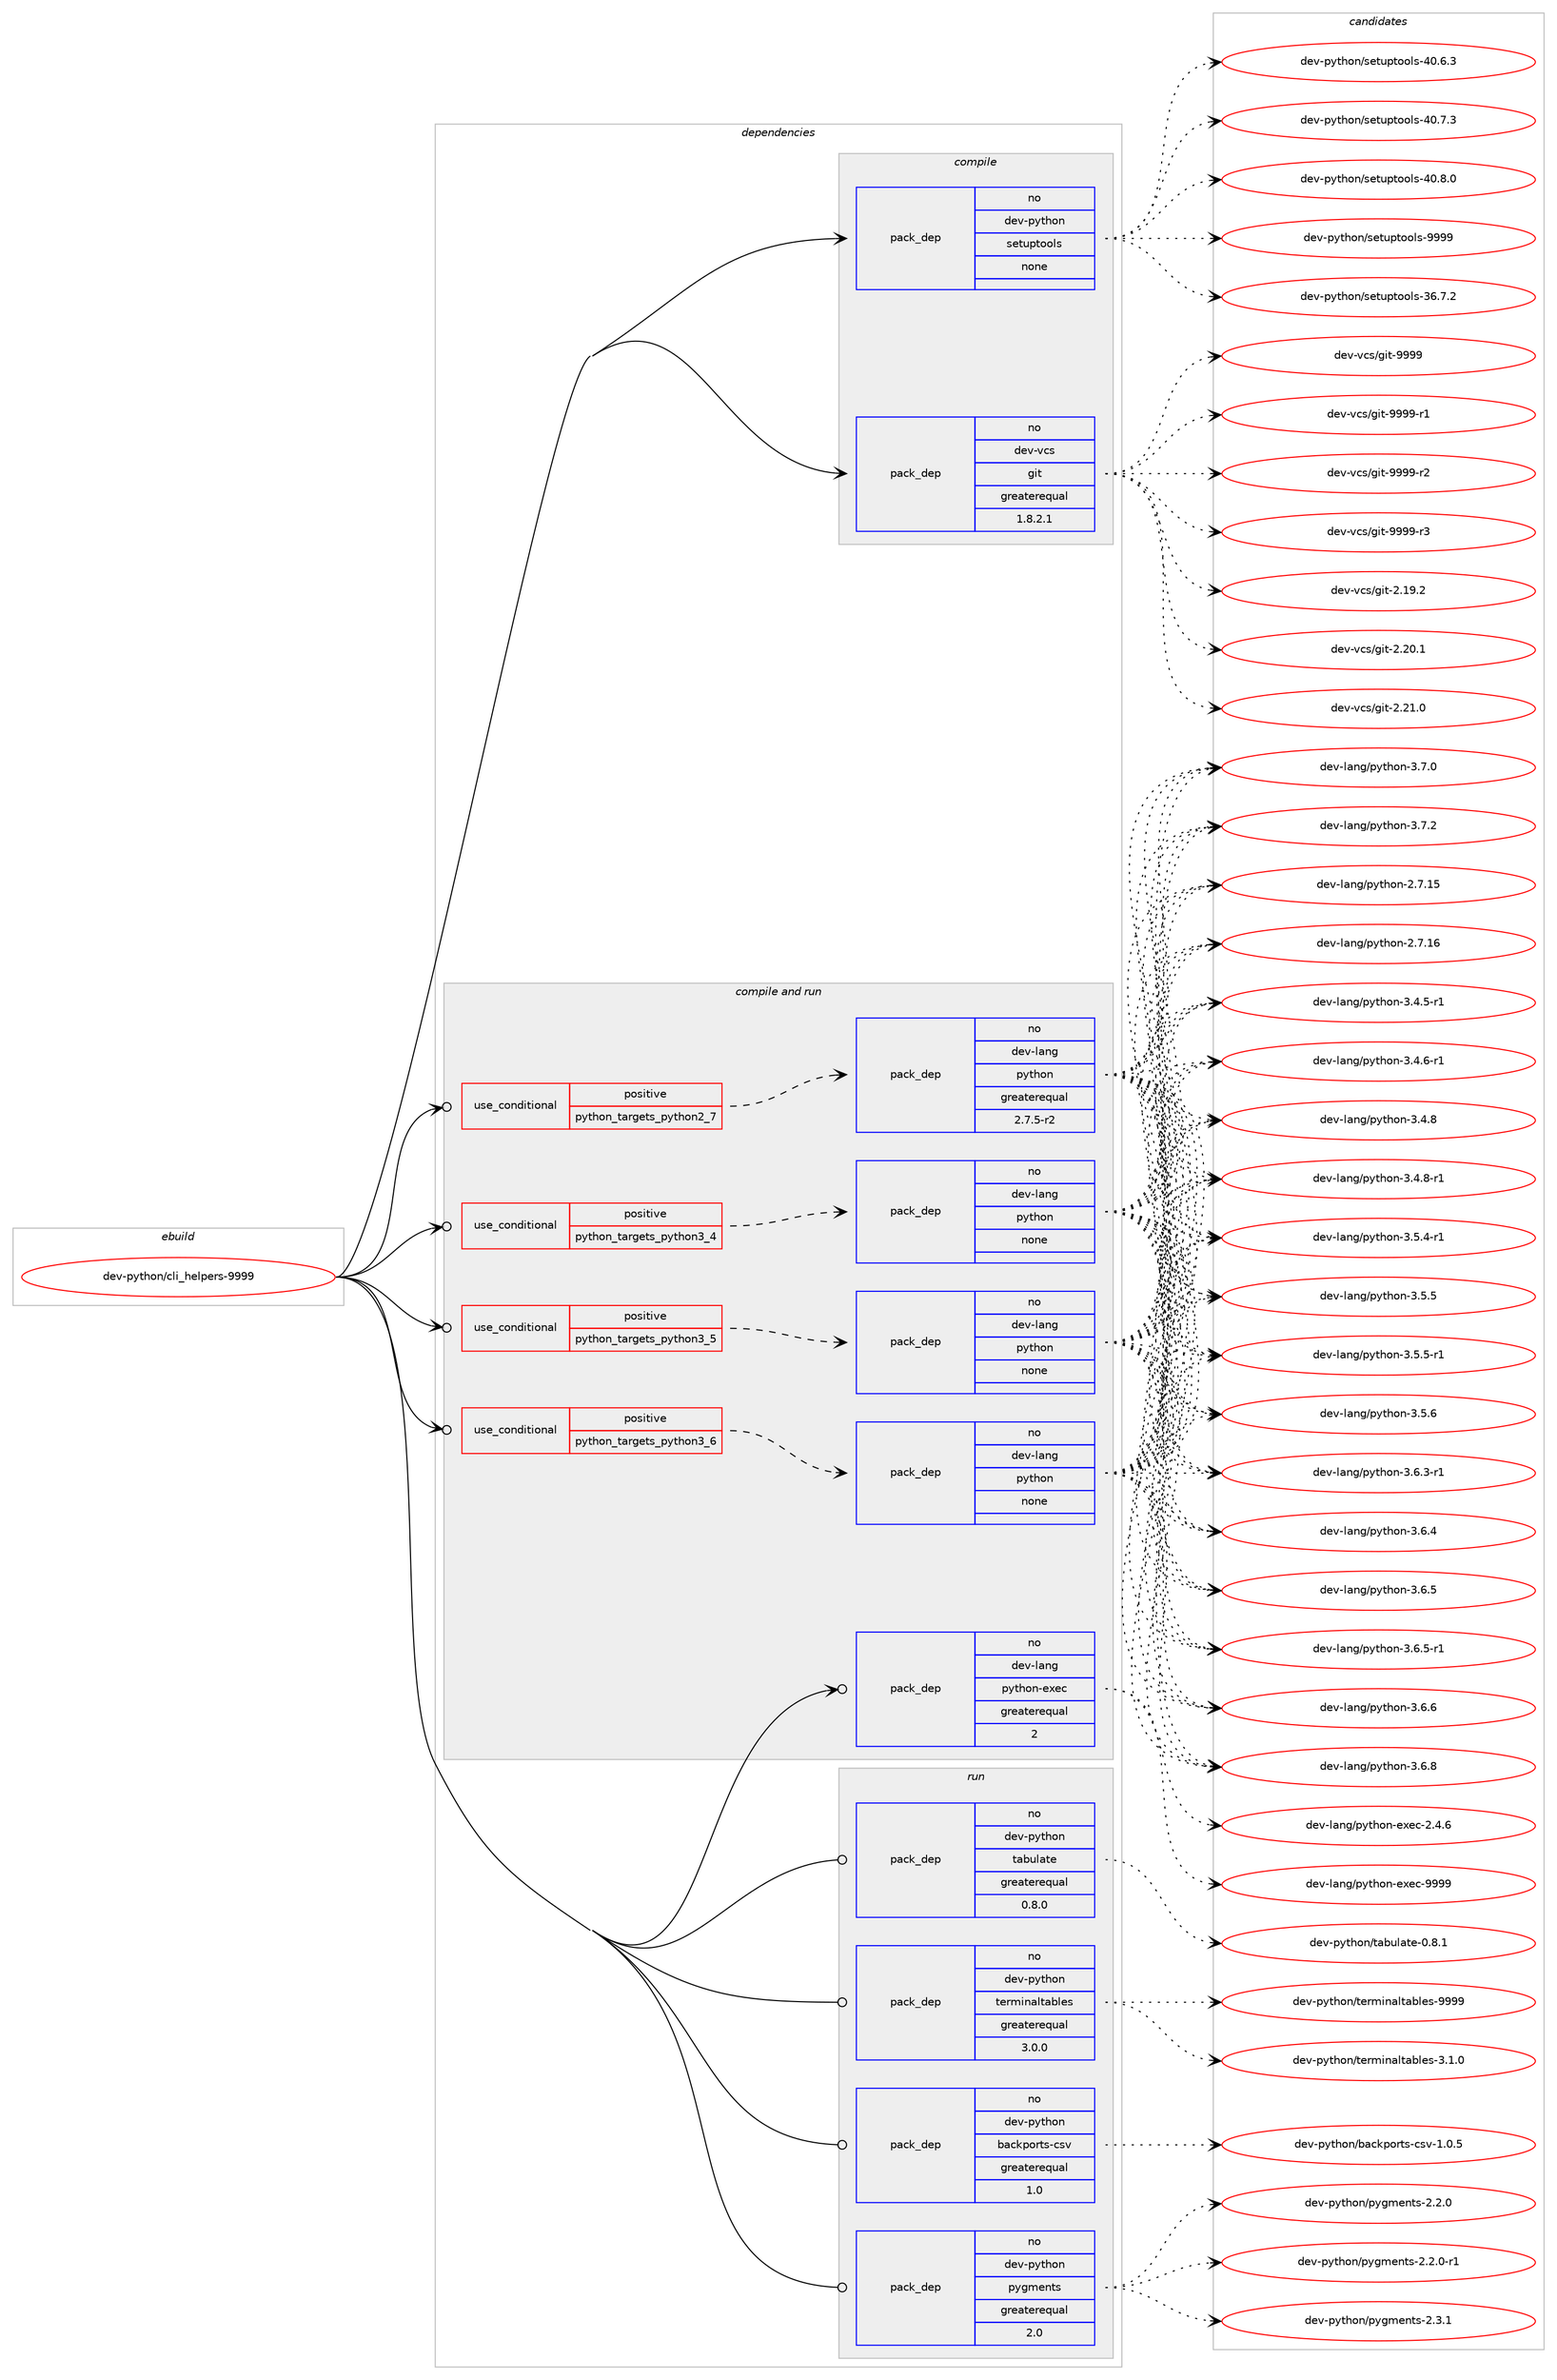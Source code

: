 digraph prolog {

# *************
# Graph options
# *************

newrank=true;
concentrate=true;
compound=true;
graph [rankdir=LR,fontname=Helvetica,fontsize=10,ranksep=1.5];#, ranksep=2.5, nodesep=0.2];
edge  [arrowhead=vee];
node  [fontname=Helvetica,fontsize=10];

# **********
# The ebuild
# **********

subgraph cluster_leftcol {
color=gray;
rank=same;
label=<<i>ebuild</i>>;
id [label="dev-python/cli_helpers-9999", color=red, width=4, href="../dev-python/cli_helpers-9999.svg"];
}

# ****************
# The dependencies
# ****************

subgraph cluster_midcol {
color=gray;
label=<<i>dependencies</i>>;
subgraph cluster_compile {
fillcolor="#eeeeee";
style=filled;
label=<<i>compile</i>>;
subgraph pack1007774 {
dependency1403395 [label=<<TABLE BORDER="0" CELLBORDER="1" CELLSPACING="0" CELLPADDING="4" WIDTH="220"><TR><TD ROWSPAN="6" CELLPADDING="30">pack_dep</TD></TR><TR><TD WIDTH="110">no</TD></TR><TR><TD>dev-python</TD></TR><TR><TD>setuptools</TD></TR><TR><TD>none</TD></TR><TR><TD></TD></TR></TABLE>>, shape=none, color=blue];
}
id:e -> dependency1403395:w [weight=20,style="solid",arrowhead="vee"];
subgraph pack1007775 {
dependency1403396 [label=<<TABLE BORDER="0" CELLBORDER="1" CELLSPACING="0" CELLPADDING="4" WIDTH="220"><TR><TD ROWSPAN="6" CELLPADDING="30">pack_dep</TD></TR><TR><TD WIDTH="110">no</TD></TR><TR><TD>dev-vcs</TD></TR><TR><TD>git</TD></TR><TR><TD>greaterequal</TD></TR><TR><TD>1.8.2.1</TD></TR></TABLE>>, shape=none, color=blue];
}
id:e -> dependency1403396:w [weight=20,style="solid",arrowhead="vee"];
}
subgraph cluster_compileandrun {
fillcolor="#eeeeee";
style=filled;
label=<<i>compile and run</i>>;
subgraph cond372386 {
dependency1403397 [label=<<TABLE BORDER="0" CELLBORDER="1" CELLSPACING="0" CELLPADDING="4"><TR><TD ROWSPAN="3" CELLPADDING="10">use_conditional</TD></TR><TR><TD>positive</TD></TR><TR><TD>python_targets_python2_7</TD></TR></TABLE>>, shape=none, color=red];
subgraph pack1007776 {
dependency1403398 [label=<<TABLE BORDER="0" CELLBORDER="1" CELLSPACING="0" CELLPADDING="4" WIDTH="220"><TR><TD ROWSPAN="6" CELLPADDING="30">pack_dep</TD></TR><TR><TD WIDTH="110">no</TD></TR><TR><TD>dev-lang</TD></TR><TR><TD>python</TD></TR><TR><TD>greaterequal</TD></TR><TR><TD>2.7.5-r2</TD></TR></TABLE>>, shape=none, color=blue];
}
dependency1403397:e -> dependency1403398:w [weight=20,style="dashed",arrowhead="vee"];
}
id:e -> dependency1403397:w [weight=20,style="solid",arrowhead="odotvee"];
subgraph cond372387 {
dependency1403399 [label=<<TABLE BORDER="0" CELLBORDER="1" CELLSPACING="0" CELLPADDING="4"><TR><TD ROWSPAN="3" CELLPADDING="10">use_conditional</TD></TR><TR><TD>positive</TD></TR><TR><TD>python_targets_python3_4</TD></TR></TABLE>>, shape=none, color=red];
subgraph pack1007777 {
dependency1403400 [label=<<TABLE BORDER="0" CELLBORDER="1" CELLSPACING="0" CELLPADDING="4" WIDTH="220"><TR><TD ROWSPAN="6" CELLPADDING="30">pack_dep</TD></TR><TR><TD WIDTH="110">no</TD></TR><TR><TD>dev-lang</TD></TR><TR><TD>python</TD></TR><TR><TD>none</TD></TR><TR><TD></TD></TR></TABLE>>, shape=none, color=blue];
}
dependency1403399:e -> dependency1403400:w [weight=20,style="dashed",arrowhead="vee"];
}
id:e -> dependency1403399:w [weight=20,style="solid",arrowhead="odotvee"];
subgraph cond372388 {
dependency1403401 [label=<<TABLE BORDER="0" CELLBORDER="1" CELLSPACING="0" CELLPADDING="4"><TR><TD ROWSPAN="3" CELLPADDING="10">use_conditional</TD></TR><TR><TD>positive</TD></TR><TR><TD>python_targets_python3_5</TD></TR></TABLE>>, shape=none, color=red];
subgraph pack1007778 {
dependency1403402 [label=<<TABLE BORDER="0" CELLBORDER="1" CELLSPACING="0" CELLPADDING="4" WIDTH="220"><TR><TD ROWSPAN="6" CELLPADDING="30">pack_dep</TD></TR><TR><TD WIDTH="110">no</TD></TR><TR><TD>dev-lang</TD></TR><TR><TD>python</TD></TR><TR><TD>none</TD></TR><TR><TD></TD></TR></TABLE>>, shape=none, color=blue];
}
dependency1403401:e -> dependency1403402:w [weight=20,style="dashed",arrowhead="vee"];
}
id:e -> dependency1403401:w [weight=20,style="solid",arrowhead="odotvee"];
subgraph cond372389 {
dependency1403403 [label=<<TABLE BORDER="0" CELLBORDER="1" CELLSPACING="0" CELLPADDING="4"><TR><TD ROWSPAN="3" CELLPADDING="10">use_conditional</TD></TR><TR><TD>positive</TD></TR><TR><TD>python_targets_python3_6</TD></TR></TABLE>>, shape=none, color=red];
subgraph pack1007779 {
dependency1403404 [label=<<TABLE BORDER="0" CELLBORDER="1" CELLSPACING="0" CELLPADDING="4" WIDTH="220"><TR><TD ROWSPAN="6" CELLPADDING="30">pack_dep</TD></TR><TR><TD WIDTH="110">no</TD></TR><TR><TD>dev-lang</TD></TR><TR><TD>python</TD></TR><TR><TD>none</TD></TR><TR><TD></TD></TR></TABLE>>, shape=none, color=blue];
}
dependency1403403:e -> dependency1403404:w [weight=20,style="dashed",arrowhead="vee"];
}
id:e -> dependency1403403:w [weight=20,style="solid",arrowhead="odotvee"];
subgraph pack1007780 {
dependency1403405 [label=<<TABLE BORDER="0" CELLBORDER="1" CELLSPACING="0" CELLPADDING="4" WIDTH="220"><TR><TD ROWSPAN="6" CELLPADDING="30">pack_dep</TD></TR><TR><TD WIDTH="110">no</TD></TR><TR><TD>dev-lang</TD></TR><TR><TD>python-exec</TD></TR><TR><TD>greaterequal</TD></TR><TR><TD>2</TD></TR></TABLE>>, shape=none, color=blue];
}
id:e -> dependency1403405:w [weight=20,style="solid",arrowhead="odotvee"];
}
subgraph cluster_run {
fillcolor="#eeeeee";
style=filled;
label=<<i>run</i>>;
subgraph pack1007781 {
dependency1403406 [label=<<TABLE BORDER="0" CELLBORDER="1" CELLSPACING="0" CELLPADDING="4" WIDTH="220"><TR><TD ROWSPAN="6" CELLPADDING="30">pack_dep</TD></TR><TR><TD WIDTH="110">no</TD></TR><TR><TD>dev-python</TD></TR><TR><TD>backports-csv</TD></TR><TR><TD>greaterequal</TD></TR><TR><TD>1.0</TD></TR></TABLE>>, shape=none, color=blue];
}
id:e -> dependency1403406:w [weight=20,style="solid",arrowhead="odot"];
subgraph pack1007782 {
dependency1403407 [label=<<TABLE BORDER="0" CELLBORDER="1" CELLSPACING="0" CELLPADDING="4" WIDTH="220"><TR><TD ROWSPAN="6" CELLPADDING="30">pack_dep</TD></TR><TR><TD WIDTH="110">no</TD></TR><TR><TD>dev-python</TD></TR><TR><TD>pygments</TD></TR><TR><TD>greaterequal</TD></TR><TR><TD>2.0</TD></TR></TABLE>>, shape=none, color=blue];
}
id:e -> dependency1403407:w [weight=20,style="solid",arrowhead="odot"];
subgraph pack1007783 {
dependency1403408 [label=<<TABLE BORDER="0" CELLBORDER="1" CELLSPACING="0" CELLPADDING="4" WIDTH="220"><TR><TD ROWSPAN="6" CELLPADDING="30">pack_dep</TD></TR><TR><TD WIDTH="110">no</TD></TR><TR><TD>dev-python</TD></TR><TR><TD>tabulate</TD></TR><TR><TD>greaterequal</TD></TR><TR><TD>0.8.0</TD></TR></TABLE>>, shape=none, color=blue];
}
id:e -> dependency1403408:w [weight=20,style="solid",arrowhead="odot"];
subgraph pack1007784 {
dependency1403409 [label=<<TABLE BORDER="0" CELLBORDER="1" CELLSPACING="0" CELLPADDING="4" WIDTH="220"><TR><TD ROWSPAN="6" CELLPADDING="30">pack_dep</TD></TR><TR><TD WIDTH="110">no</TD></TR><TR><TD>dev-python</TD></TR><TR><TD>terminaltables</TD></TR><TR><TD>greaterequal</TD></TR><TR><TD>3.0.0</TD></TR></TABLE>>, shape=none, color=blue];
}
id:e -> dependency1403409:w [weight=20,style="solid",arrowhead="odot"];
}
}

# **************
# The candidates
# **************

subgraph cluster_choices {
rank=same;
color=gray;
label=<<i>candidates</i>>;

subgraph choice1007774 {
color=black;
nodesep=1;
choice100101118451121211161041111104711510111611711211611111110811545515446554650 [label="dev-python/setuptools-36.7.2", color=red, width=4,href="../dev-python/setuptools-36.7.2.svg"];
choice100101118451121211161041111104711510111611711211611111110811545524846544651 [label="dev-python/setuptools-40.6.3", color=red, width=4,href="../dev-python/setuptools-40.6.3.svg"];
choice100101118451121211161041111104711510111611711211611111110811545524846554651 [label="dev-python/setuptools-40.7.3", color=red, width=4,href="../dev-python/setuptools-40.7.3.svg"];
choice100101118451121211161041111104711510111611711211611111110811545524846564648 [label="dev-python/setuptools-40.8.0", color=red, width=4,href="../dev-python/setuptools-40.8.0.svg"];
choice10010111845112121116104111110471151011161171121161111111081154557575757 [label="dev-python/setuptools-9999", color=red, width=4,href="../dev-python/setuptools-9999.svg"];
dependency1403395:e -> choice100101118451121211161041111104711510111611711211611111110811545515446554650:w [style=dotted,weight="100"];
dependency1403395:e -> choice100101118451121211161041111104711510111611711211611111110811545524846544651:w [style=dotted,weight="100"];
dependency1403395:e -> choice100101118451121211161041111104711510111611711211611111110811545524846554651:w [style=dotted,weight="100"];
dependency1403395:e -> choice100101118451121211161041111104711510111611711211611111110811545524846564648:w [style=dotted,weight="100"];
dependency1403395:e -> choice10010111845112121116104111110471151011161171121161111111081154557575757:w [style=dotted,weight="100"];
}
subgraph choice1007775 {
color=black;
nodesep=1;
choice10010111845118991154710310511645504649574650 [label="dev-vcs/git-2.19.2", color=red, width=4,href="../dev-vcs/git-2.19.2.svg"];
choice10010111845118991154710310511645504650484649 [label="dev-vcs/git-2.20.1", color=red, width=4,href="../dev-vcs/git-2.20.1.svg"];
choice10010111845118991154710310511645504650494648 [label="dev-vcs/git-2.21.0", color=red, width=4,href="../dev-vcs/git-2.21.0.svg"];
choice1001011184511899115471031051164557575757 [label="dev-vcs/git-9999", color=red, width=4,href="../dev-vcs/git-9999.svg"];
choice10010111845118991154710310511645575757574511449 [label="dev-vcs/git-9999-r1", color=red, width=4,href="../dev-vcs/git-9999-r1.svg"];
choice10010111845118991154710310511645575757574511450 [label="dev-vcs/git-9999-r2", color=red, width=4,href="../dev-vcs/git-9999-r2.svg"];
choice10010111845118991154710310511645575757574511451 [label="dev-vcs/git-9999-r3", color=red, width=4,href="../dev-vcs/git-9999-r3.svg"];
dependency1403396:e -> choice10010111845118991154710310511645504649574650:w [style=dotted,weight="100"];
dependency1403396:e -> choice10010111845118991154710310511645504650484649:w [style=dotted,weight="100"];
dependency1403396:e -> choice10010111845118991154710310511645504650494648:w [style=dotted,weight="100"];
dependency1403396:e -> choice1001011184511899115471031051164557575757:w [style=dotted,weight="100"];
dependency1403396:e -> choice10010111845118991154710310511645575757574511449:w [style=dotted,weight="100"];
dependency1403396:e -> choice10010111845118991154710310511645575757574511450:w [style=dotted,weight="100"];
dependency1403396:e -> choice10010111845118991154710310511645575757574511451:w [style=dotted,weight="100"];
}
subgraph choice1007776 {
color=black;
nodesep=1;
choice10010111845108971101034711212111610411111045504655464953 [label="dev-lang/python-2.7.15", color=red, width=4,href="../dev-lang/python-2.7.15.svg"];
choice10010111845108971101034711212111610411111045504655464954 [label="dev-lang/python-2.7.16", color=red, width=4,href="../dev-lang/python-2.7.16.svg"];
choice1001011184510897110103471121211161041111104551465246534511449 [label="dev-lang/python-3.4.5-r1", color=red, width=4,href="../dev-lang/python-3.4.5-r1.svg"];
choice1001011184510897110103471121211161041111104551465246544511449 [label="dev-lang/python-3.4.6-r1", color=red, width=4,href="../dev-lang/python-3.4.6-r1.svg"];
choice100101118451089711010347112121116104111110455146524656 [label="dev-lang/python-3.4.8", color=red, width=4,href="../dev-lang/python-3.4.8.svg"];
choice1001011184510897110103471121211161041111104551465246564511449 [label="dev-lang/python-3.4.8-r1", color=red, width=4,href="../dev-lang/python-3.4.8-r1.svg"];
choice1001011184510897110103471121211161041111104551465346524511449 [label="dev-lang/python-3.5.4-r1", color=red, width=4,href="../dev-lang/python-3.5.4-r1.svg"];
choice100101118451089711010347112121116104111110455146534653 [label="dev-lang/python-3.5.5", color=red, width=4,href="../dev-lang/python-3.5.5.svg"];
choice1001011184510897110103471121211161041111104551465346534511449 [label="dev-lang/python-3.5.5-r1", color=red, width=4,href="../dev-lang/python-3.5.5-r1.svg"];
choice100101118451089711010347112121116104111110455146534654 [label="dev-lang/python-3.5.6", color=red, width=4,href="../dev-lang/python-3.5.6.svg"];
choice1001011184510897110103471121211161041111104551465446514511449 [label="dev-lang/python-3.6.3-r1", color=red, width=4,href="../dev-lang/python-3.6.3-r1.svg"];
choice100101118451089711010347112121116104111110455146544652 [label="dev-lang/python-3.6.4", color=red, width=4,href="../dev-lang/python-3.6.4.svg"];
choice100101118451089711010347112121116104111110455146544653 [label="dev-lang/python-3.6.5", color=red, width=4,href="../dev-lang/python-3.6.5.svg"];
choice1001011184510897110103471121211161041111104551465446534511449 [label="dev-lang/python-3.6.5-r1", color=red, width=4,href="../dev-lang/python-3.6.5-r1.svg"];
choice100101118451089711010347112121116104111110455146544654 [label="dev-lang/python-3.6.6", color=red, width=4,href="../dev-lang/python-3.6.6.svg"];
choice100101118451089711010347112121116104111110455146544656 [label="dev-lang/python-3.6.8", color=red, width=4,href="../dev-lang/python-3.6.8.svg"];
choice100101118451089711010347112121116104111110455146554648 [label="dev-lang/python-3.7.0", color=red, width=4,href="../dev-lang/python-3.7.0.svg"];
choice100101118451089711010347112121116104111110455146554650 [label="dev-lang/python-3.7.2", color=red, width=4,href="../dev-lang/python-3.7.2.svg"];
dependency1403398:e -> choice10010111845108971101034711212111610411111045504655464953:w [style=dotted,weight="100"];
dependency1403398:e -> choice10010111845108971101034711212111610411111045504655464954:w [style=dotted,weight="100"];
dependency1403398:e -> choice1001011184510897110103471121211161041111104551465246534511449:w [style=dotted,weight="100"];
dependency1403398:e -> choice1001011184510897110103471121211161041111104551465246544511449:w [style=dotted,weight="100"];
dependency1403398:e -> choice100101118451089711010347112121116104111110455146524656:w [style=dotted,weight="100"];
dependency1403398:e -> choice1001011184510897110103471121211161041111104551465246564511449:w [style=dotted,weight="100"];
dependency1403398:e -> choice1001011184510897110103471121211161041111104551465346524511449:w [style=dotted,weight="100"];
dependency1403398:e -> choice100101118451089711010347112121116104111110455146534653:w [style=dotted,weight="100"];
dependency1403398:e -> choice1001011184510897110103471121211161041111104551465346534511449:w [style=dotted,weight="100"];
dependency1403398:e -> choice100101118451089711010347112121116104111110455146534654:w [style=dotted,weight="100"];
dependency1403398:e -> choice1001011184510897110103471121211161041111104551465446514511449:w [style=dotted,weight="100"];
dependency1403398:e -> choice100101118451089711010347112121116104111110455146544652:w [style=dotted,weight="100"];
dependency1403398:e -> choice100101118451089711010347112121116104111110455146544653:w [style=dotted,weight="100"];
dependency1403398:e -> choice1001011184510897110103471121211161041111104551465446534511449:w [style=dotted,weight="100"];
dependency1403398:e -> choice100101118451089711010347112121116104111110455146544654:w [style=dotted,weight="100"];
dependency1403398:e -> choice100101118451089711010347112121116104111110455146544656:w [style=dotted,weight="100"];
dependency1403398:e -> choice100101118451089711010347112121116104111110455146554648:w [style=dotted,weight="100"];
dependency1403398:e -> choice100101118451089711010347112121116104111110455146554650:w [style=dotted,weight="100"];
}
subgraph choice1007777 {
color=black;
nodesep=1;
choice10010111845108971101034711212111610411111045504655464953 [label="dev-lang/python-2.7.15", color=red, width=4,href="../dev-lang/python-2.7.15.svg"];
choice10010111845108971101034711212111610411111045504655464954 [label="dev-lang/python-2.7.16", color=red, width=4,href="../dev-lang/python-2.7.16.svg"];
choice1001011184510897110103471121211161041111104551465246534511449 [label="dev-lang/python-3.4.5-r1", color=red, width=4,href="../dev-lang/python-3.4.5-r1.svg"];
choice1001011184510897110103471121211161041111104551465246544511449 [label="dev-lang/python-3.4.6-r1", color=red, width=4,href="../dev-lang/python-3.4.6-r1.svg"];
choice100101118451089711010347112121116104111110455146524656 [label="dev-lang/python-3.4.8", color=red, width=4,href="../dev-lang/python-3.4.8.svg"];
choice1001011184510897110103471121211161041111104551465246564511449 [label="dev-lang/python-3.4.8-r1", color=red, width=4,href="../dev-lang/python-3.4.8-r1.svg"];
choice1001011184510897110103471121211161041111104551465346524511449 [label="dev-lang/python-3.5.4-r1", color=red, width=4,href="../dev-lang/python-3.5.4-r1.svg"];
choice100101118451089711010347112121116104111110455146534653 [label="dev-lang/python-3.5.5", color=red, width=4,href="../dev-lang/python-3.5.5.svg"];
choice1001011184510897110103471121211161041111104551465346534511449 [label="dev-lang/python-3.5.5-r1", color=red, width=4,href="../dev-lang/python-3.5.5-r1.svg"];
choice100101118451089711010347112121116104111110455146534654 [label="dev-lang/python-3.5.6", color=red, width=4,href="../dev-lang/python-3.5.6.svg"];
choice1001011184510897110103471121211161041111104551465446514511449 [label="dev-lang/python-3.6.3-r1", color=red, width=4,href="../dev-lang/python-3.6.3-r1.svg"];
choice100101118451089711010347112121116104111110455146544652 [label="dev-lang/python-3.6.4", color=red, width=4,href="../dev-lang/python-3.6.4.svg"];
choice100101118451089711010347112121116104111110455146544653 [label="dev-lang/python-3.6.5", color=red, width=4,href="../dev-lang/python-3.6.5.svg"];
choice1001011184510897110103471121211161041111104551465446534511449 [label="dev-lang/python-3.6.5-r1", color=red, width=4,href="../dev-lang/python-3.6.5-r1.svg"];
choice100101118451089711010347112121116104111110455146544654 [label="dev-lang/python-3.6.6", color=red, width=4,href="../dev-lang/python-3.6.6.svg"];
choice100101118451089711010347112121116104111110455146544656 [label="dev-lang/python-3.6.8", color=red, width=4,href="../dev-lang/python-3.6.8.svg"];
choice100101118451089711010347112121116104111110455146554648 [label="dev-lang/python-3.7.0", color=red, width=4,href="../dev-lang/python-3.7.0.svg"];
choice100101118451089711010347112121116104111110455146554650 [label="dev-lang/python-3.7.2", color=red, width=4,href="../dev-lang/python-3.7.2.svg"];
dependency1403400:e -> choice10010111845108971101034711212111610411111045504655464953:w [style=dotted,weight="100"];
dependency1403400:e -> choice10010111845108971101034711212111610411111045504655464954:w [style=dotted,weight="100"];
dependency1403400:e -> choice1001011184510897110103471121211161041111104551465246534511449:w [style=dotted,weight="100"];
dependency1403400:e -> choice1001011184510897110103471121211161041111104551465246544511449:w [style=dotted,weight="100"];
dependency1403400:e -> choice100101118451089711010347112121116104111110455146524656:w [style=dotted,weight="100"];
dependency1403400:e -> choice1001011184510897110103471121211161041111104551465246564511449:w [style=dotted,weight="100"];
dependency1403400:e -> choice1001011184510897110103471121211161041111104551465346524511449:w [style=dotted,weight="100"];
dependency1403400:e -> choice100101118451089711010347112121116104111110455146534653:w [style=dotted,weight="100"];
dependency1403400:e -> choice1001011184510897110103471121211161041111104551465346534511449:w [style=dotted,weight="100"];
dependency1403400:e -> choice100101118451089711010347112121116104111110455146534654:w [style=dotted,weight="100"];
dependency1403400:e -> choice1001011184510897110103471121211161041111104551465446514511449:w [style=dotted,weight="100"];
dependency1403400:e -> choice100101118451089711010347112121116104111110455146544652:w [style=dotted,weight="100"];
dependency1403400:e -> choice100101118451089711010347112121116104111110455146544653:w [style=dotted,weight="100"];
dependency1403400:e -> choice1001011184510897110103471121211161041111104551465446534511449:w [style=dotted,weight="100"];
dependency1403400:e -> choice100101118451089711010347112121116104111110455146544654:w [style=dotted,weight="100"];
dependency1403400:e -> choice100101118451089711010347112121116104111110455146544656:w [style=dotted,weight="100"];
dependency1403400:e -> choice100101118451089711010347112121116104111110455146554648:w [style=dotted,weight="100"];
dependency1403400:e -> choice100101118451089711010347112121116104111110455146554650:w [style=dotted,weight="100"];
}
subgraph choice1007778 {
color=black;
nodesep=1;
choice10010111845108971101034711212111610411111045504655464953 [label="dev-lang/python-2.7.15", color=red, width=4,href="../dev-lang/python-2.7.15.svg"];
choice10010111845108971101034711212111610411111045504655464954 [label="dev-lang/python-2.7.16", color=red, width=4,href="../dev-lang/python-2.7.16.svg"];
choice1001011184510897110103471121211161041111104551465246534511449 [label="dev-lang/python-3.4.5-r1", color=red, width=4,href="../dev-lang/python-3.4.5-r1.svg"];
choice1001011184510897110103471121211161041111104551465246544511449 [label="dev-lang/python-3.4.6-r1", color=red, width=4,href="../dev-lang/python-3.4.6-r1.svg"];
choice100101118451089711010347112121116104111110455146524656 [label="dev-lang/python-3.4.8", color=red, width=4,href="../dev-lang/python-3.4.8.svg"];
choice1001011184510897110103471121211161041111104551465246564511449 [label="dev-lang/python-3.4.8-r1", color=red, width=4,href="../dev-lang/python-3.4.8-r1.svg"];
choice1001011184510897110103471121211161041111104551465346524511449 [label="dev-lang/python-3.5.4-r1", color=red, width=4,href="../dev-lang/python-3.5.4-r1.svg"];
choice100101118451089711010347112121116104111110455146534653 [label="dev-lang/python-3.5.5", color=red, width=4,href="../dev-lang/python-3.5.5.svg"];
choice1001011184510897110103471121211161041111104551465346534511449 [label="dev-lang/python-3.5.5-r1", color=red, width=4,href="../dev-lang/python-3.5.5-r1.svg"];
choice100101118451089711010347112121116104111110455146534654 [label="dev-lang/python-3.5.6", color=red, width=4,href="../dev-lang/python-3.5.6.svg"];
choice1001011184510897110103471121211161041111104551465446514511449 [label="dev-lang/python-3.6.3-r1", color=red, width=4,href="../dev-lang/python-3.6.3-r1.svg"];
choice100101118451089711010347112121116104111110455146544652 [label="dev-lang/python-3.6.4", color=red, width=4,href="../dev-lang/python-3.6.4.svg"];
choice100101118451089711010347112121116104111110455146544653 [label="dev-lang/python-3.6.5", color=red, width=4,href="../dev-lang/python-3.6.5.svg"];
choice1001011184510897110103471121211161041111104551465446534511449 [label="dev-lang/python-3.6.5-r1", color=red, width=4,href="../dev-lang/python-3.6.5-r1.svg"];
choice100101118451089711010347112121116104111110455146544654 [label="dev-lang/python-3.6.6", color=red, width=4,href="../dev-lang/python-3.6.6.svg"];
choice100101118451089711010347112121116104111110455146544656 [label="dev-lang/python-3.6.8", color=red, width=4,href="../dev-lang/python-3.6.8.svg"];
choice100101118451089711010347112121116104111110455146554648 [label="dev-lang/python-3.7.0", color=red, width=4,href="../dev-lang/python-3.7.0.svg"];
choice100101118451089711010347112121116104111110455146554650 [label="dev-lang/python-3.7.2", color=red, width=4,href="../dev-lang/python-3.7.2.svg"];
dependency1403402:e -> choice10010111845108971101034711212111610411111045504655464953:w [style=dotted,weight="100"];
dependency1403402:e -> choice10010111845108971101034711212111610411111045504655464954:w [style=dotted,weight="100"];
dependency1403402:e -> choice1001011184510897110103471121211161041111104551465246534511449:w [style=dotted,weight="100"];
dependency1403402:e -> choice1001011184510897110103471121211161041111104551465246544511449:w [style=dotted,weight="100"];
dependency1403402:e -> choice100101118451089711010347112121116104111110455146524656:w [style=dotted,weight="100"];
dependency1403402:e -> choice1001011184510897110103471121211161041111104551465246564511449:w [style=dotted,weight="100"];
dependency1403402:e -> choice1001011184510897110103471121211161041111104551465346524511449:w [style=dotted,weight="100"];
dependency1403402:e -> choice100101118451089711010347112121116104111110455146534653:w [style=dotted,weight="100"];
dependency1403402:e -> choice1001011184510897110103471121211161041111104551465346534511449:w [style=dotted,weight="100"];
dependency1403402:e -> choice100101118451089711010347112121116104111110455146534654:w [style=dotted,weight="100"];
dependency1403402:e -> choice1001011184510897110103471121211161041111104551465446514511449:w [style=dotted,weight="100"];
dependency1403402:e -> choice100101118451089711010347112121116104111110455146544652:w [style=dotted,weight="100"];
dependency1403402:e -> choice100101118451089711010347112121116104111110455146544653:w [style=dotted,weight="100"];
dependency1403402:e -> choice1001011184510897110103471121211161041111104551465446534511449:w [style=dotted,weight="100"];
dependency1403402:e -> choice100101118451089711010347112121116104111110455146544654:w [style=dotted,weight="100"];
dependency1403402:e -> choice100101118451089711010347112121116104111110455146544656:w [style=dotted,weight="100"];
dependency1403402:e -> choice100101118451089711010347112121116104111110455146554648:w [style=dotted,weight="100"];
dependency1403402:e -> choice100101118451089711010347112121116104111110455146554650:w [style=dotted,weight="100"];
}
subgraph choice1007779 {
color=black;
nodesep=1;
choice10010111845108971101034711212111610411111045504655464953 [label="dev-lang/python-2.7.15", color=red, width=4,href="../dev-lang/python-2.7.15.svg"];
choice10010111845108971101034711212111610411111045504655464954 [label="dev-lang/python-2.7.16", color=red, width=4,href="../dev-lang/python-2.7.16.svg"];
choice1001011184510897110103471121211161041111104551465246534511449 [label="dev-lang/python-3.4.5-r1", color=red, width=4,href="../dev-lang/python-3.4.5-r1.svg"];
choice1001011184510897110103471121211161041111104551465246544511449 [label="dev-lang/python-3.4.6-r1", color=red, width=4,href="../dev-lang/python-3.4.6-r1.svg"];
choice100101118451089711010347112121116104111110455146524656 [label="dev-lang/python-3.4.8", color=red, width=4,href="../dev-lang/python-3.4.8.svg"];
choice1001011184510897110103471121211161041111104551465246564511449 [label="dev-lang/python-3.4.8-r1", color=red, width=4,href="../dev-lang/python-3.4.8-r1.svg"];
choice1001011184510897110103471121211161041111104551465346524511449 [label="dev-lang/python-3.5.4-r1", color=red, width=4,href="../dev-lang/python-3.5.4-r1.svg"];
choice100101118451089711010347112121116104111110455146534653 [label="dev-lang/python-3.5.5", color=red, width=4,href="../dev-lang/python-3.5.5.svg"];
choice1001011184510897110103471121211161041111104551465346534511449 [label="dev-lang/python-3.5.5-r1", color=red, width=4,href="../dev-lang/python-3.5.5-r1.svg"];
choice100101118451089711010347112121116104111110455146534654 [label="dev-lang/python-3.5.6", color=red, width=4,href="../dev-lang/python-3.5.6.svg"];
choice1001011184510897110103471121211161041111104551465446514511449 [label="dev-lang/python-3.6.3-r1", color=red, width=4,href="../dev-lang/python-3.6.3-r1.svg"];
choice100101118451089711010347112121116104111110455146544652 [label="dev-lang/python-3.6.4", color=red, width=4,href="../dev-lang/python-3.6.4.svg"];
choice100101118451089711010347112121116104111110455146544653 [label="dev-lang/python-3.6.5", color=red, width=4,href="../dev-lang/python-3.6.5.svg"];
choice1001011184510897110103471121211161041111104551465446534511449 [label="dev-lang/python-3.6.5-r1", color=red, width=4,href="../dev-lang/python-3.6.5-r1.svg"];
choice100101118451089711010347112121116104111110455146544654 [label="dev-lang/python-3.6.6", color=red, width=4,href="../dev-lang/python-3.6.6.svg"];
choice100101118451089711010347112121116104111110455146544656 [label="dev-lang/python-3.6.8", color=red, width=4,href="../dev-lang/python-3.6.8.svg"];
choice100101118451089711010347112121116104111110455146554648 [label="dev-lang/python-3.7.0", color=red, width=4,href="../dev-lang/python-3.7.0.svg"];
choice100101118451089711010347112121116104111110455146554650 [label="dev-lang/python-3.7.2", color=red, width=4,href="../dev-lang/python-3.7.2.svg"];
dependency1403404:e -> choice10010111845108971101034711212111610411111045504655464953:w [style=dotted,weight="100"];
dependency1403404:e -> choice10010111845108971101034711212111610411111045504655464954:w [style=dotted,weight="100"];
dependency1403404:e -> choice1001011184510897110103471121211161041111104551465246534511449:w [style=dotted,weight="100"];
dependency1403404:e -> choice1001011184510897110103471121211161041111104551465246544511449:w [style=dotted,weight="100"];
dependency1403404:e -> choice100101118451089711010347112121116104111110455146524656:w [style=dotted,weight="100"];
dependency1403404:e -> choice1001011184510897110103471121211161041111104551465246564511449:w [style=dotted,weight="100"];
dependency1403404:e -> choice1001011184510897110103471121211161041111104551465346524511449:w [style=dotted,weight="100"];
dependency1403404:e -> choice100101118451089711010347112121116104111110455146534653:w [style=dotted,weight="100"];
dependency1403404:e -> choice1001011184510897110103471121211161041111104551465346534511449:w [style=dotted,weight="100"];
dependency1403404:e -> choice100101118451089711010347112121116104111110455146534654:w [style=dotted,weight="100"];
dependency1403404:e -> choice1001011184510897110103471121211161041111104551465446514511449:w [style=dotted,weight="100"];
dependency1403404:e -> choice100101118451089711010347112121116104111110455146544652:w [style=dotted,weight="100"];
dependency1403404:e -> choice100101118451089711010347112121116104111110455146544653:w [style=dotted,weight="100"];
dependency1403404:e -> choice1001011184510897110103471121211161041111104551465446534511449:w [style=dotted,weight="100"];
dependency1403404:e -> choice100101118451089711010347112121116104111110455146544654:w [style=dotted,weight="100"];
dependency1403404:e -> choice100101118451089711010347112121116104111110455146544656:w [style=dotted,weight="100"];
dependency1403404:e -> choice100101118451089711010347112121116104111110455146554648:w [style=dotted,weight="100"];
dependency1403404:e -> choice100101118451089711010347112121116104111110455146554650:w [style=dotted,weight="100"];
}
subgraph choice1007780 {
color=black;
nodesep=1;
choice1001011184510897110103471121211161041111104510112010199455046524654 [label="dev-lang/python-exec-2.4.6", color=red, width=4,href="../dev-lang/python-exec-2.4.6.svg"];
choice10010111845108971101034711212111610411111045101120101994557575757 [label="dev-lang/python-exec-9999", color=red, width=4,href="../dev-lang/python-exec-9999.svg"];
dependency1403405:e -> choice1001011184510897110103471121211161041111104510112010199455046524654:w [style=dotted,weight="100"];
dependency1403405:e -> choice10010111845108971101034711212111610411111045101120101994557575757:w [style=dotted,weight="100"];
}
subgraph choice1007781 {
color=black;
nodesep=1;
choice10010111845112121116104111110479897991071121111141161154599115118454946484653 [label="dev-python/backports-csv-1.0.5", color=red, width=4,href="../dev-python/backports-csv-1.0.5.svg"];
dependency1403406:e -> choice10010111845112121116104111110479897991071121111141161154599115118454946484653:w [style=dotted,weight="100"];
}
subgraph choice1007782 {
color=black;
nodesep=1;
choice1001011184511212111610411111047112121103109101110116115455046504648 [label="dev-python/pygments-2.2.0", color=red, width=4,href="../dev-python/pygments-2.2.0.svg"];
choice10010111845112121116104111110471121211031091011101161154550465046484511449 [label="dev-python/pygments-2.2.0-r1", color=red, width=4,href="../dev-python/pygments-2.2.0-r1.svg"];
choice1001011184511212111610411111047112121103109101110116115455046514649 [label="dev-python/pygments-2.3.1", color=red, width=4,href="../dev-python/pygments-2.3.1.svg"];
dependency1403407:e -> choice1001011184511212111610411111047112121103109101110116115455046504648:w [style=dotted,weight="100"];
dependency1403407:e -> choice10010111845112121116104111110471121211031091011101161154550465046484511449:w [style=dotted,weight="100"];
dependency1403407:e -> choice1001011184511212111610411111047112121103109101110116115455046514649:w [style=dotted,weight="100"];
}
subgraph choice1007783 {
color=black;
nodesep=1;
choice1001011184511212111610411111047116979811710897116101454846564649 [label="dev-python/tabulate-0.8.1", color=red, width=4,href="../dev-python/tabulate-0.8.1.svg"];
dependency1403408:e -> choice1001011184511212111610411111047116979811710897116101454846564649:w [style=dotted,weight="100"];
}
subgraph choice1007784 {
color=black;
nodesep=1;
choice1001011184511212111610411111047116101114109105110971081169798108101115455146494648 [label="dev-python/terminaltables-3.1.0", color=red, width=4,href="../dev-python/terminaltables-3.1.0.svg"];
choice10010111845112121116104111110471161011141091051109710811697981081011154557575757 [label="dev-python/terminaltables-9999", color=red, width=4,href="../dev-python/terminaltables-9999.svg"];
dependency1403409:e -> choice1001011184511212111610411111047116101114109105110971081169798108101115455146494648:w [style=dotted,weight="100"];
dependency1403409:e -> choice10010111845112121116104111110471161011141091051109710811697981081011154557575757:w [style=dotted,weight="100"];
}
}

}
